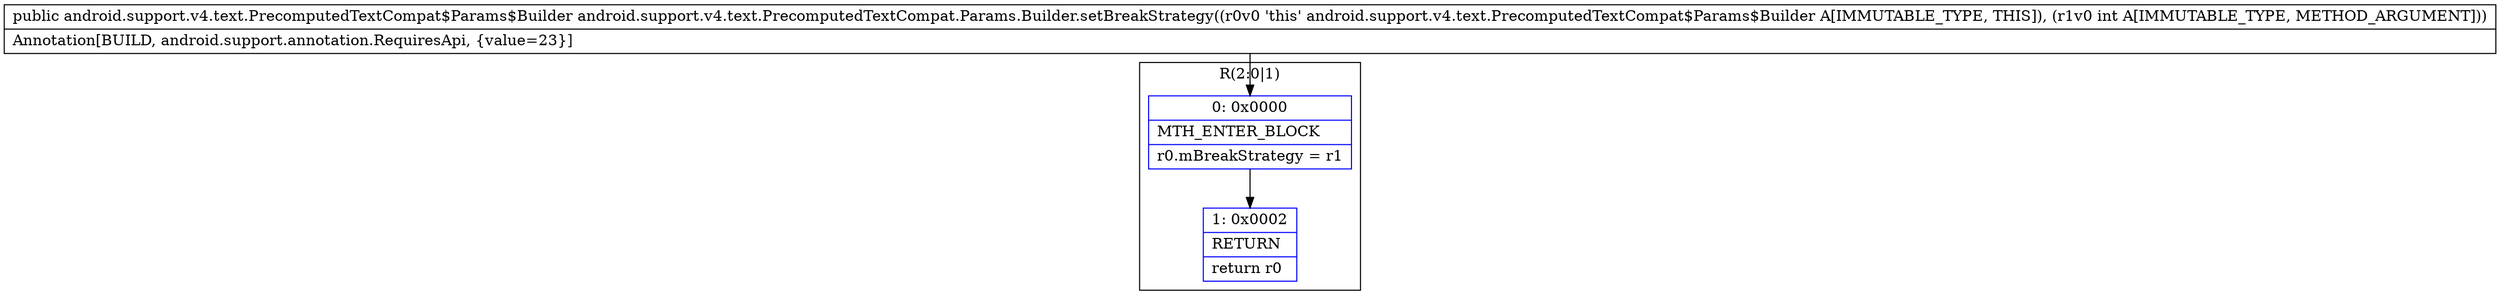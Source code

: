 digraph "CFG forandroid.support.v4.text.PrecomputedTextCompat.Params.Builder.setBreakStrategy(I)Landroid\/support\/v4\/text\/PrecomputedTextCompat$Params$Builder;" {
subgraph cluster_Region_1785634125 {
label = "R(2:0|1)";
node [shape=record,color=blue];
Node_0 [shape=record,label="{0\:\ 0x0000|MTH_ENTER_BLOCK\l|r0.mBreakStrategy = r1\l}"];
Node_1 [shape=record,label="{1\:\ 0x0002|RETURN\l|return r0\l}"];
}
MethodNode[shape=record,label="{public android.support.v4.text.PrecomputedTextCompat$Params$Builder android.support.v4.text.PrecomputedTextCompat.Params.Builder.setBreakStrategy((r0v0 'this' android.support.v4.text.PrecomputedTextCompat$Params$Builder A[IMMUTABLE_TYPE, THIS]), (r1v0 int A[IMMUTABLE_TYPE, METHOD_ARGUMENT]))  | Annotation[BUILD, android.support.annotation.RequiresApi, \{value=23\}]\l}"];
MethodNode -> Node_0;
Node_0 -> Node_1;
}

